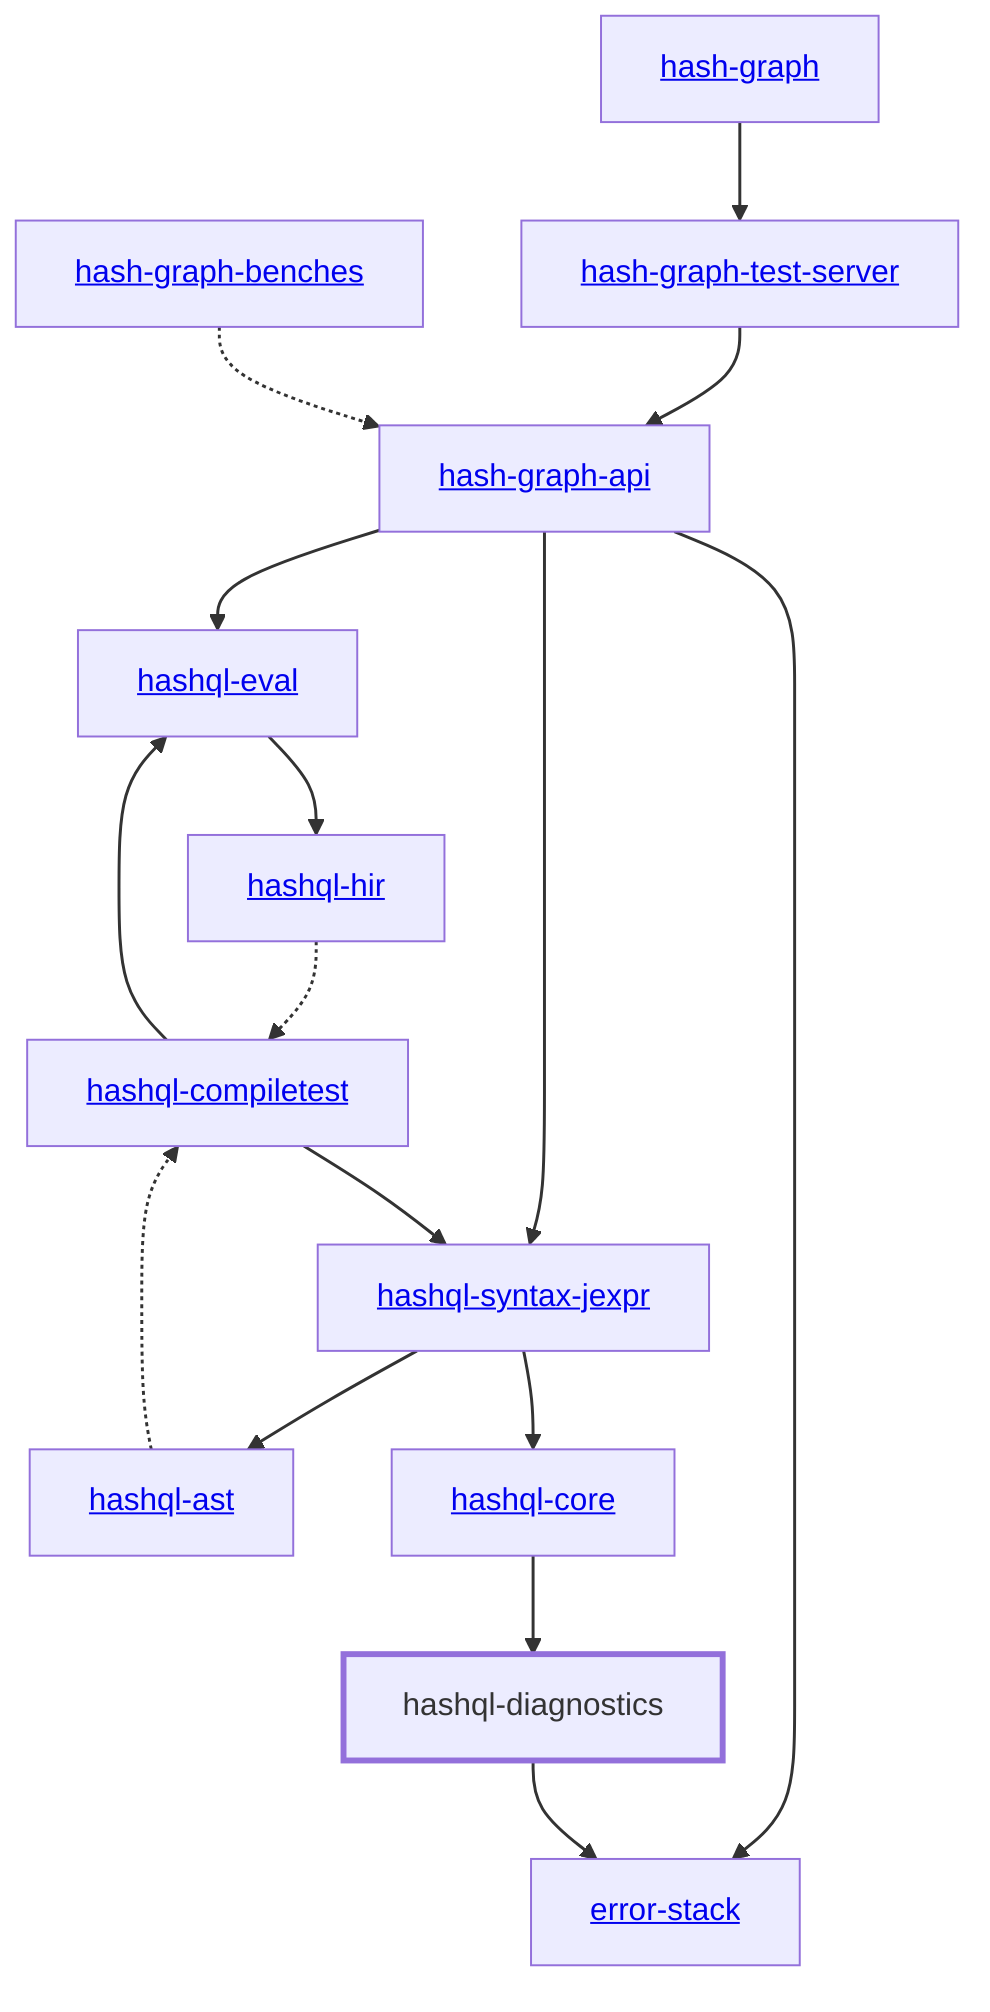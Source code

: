 graph TD
    linkStyle default stroke-width:1.5px
    classDef default stroke-width:1px
    classDef root stroke-width:3px
    classDef dev stroke-width:1px
    classDef build stroke-width:1px
    %% Legend
    %% --> : Normal dependency
    %% -.-> : Dev dependency
    %% ---> : Build dependency
    0[<a href="../hash_graph/index.html">hash-graph</a>]
    1[<a href="../hash_graph_api/index.html">hash-graph-api</a>]
    2[<a href="../hash_graph_test_server/index.html">hash-graph-test-server</a>]
    3[<a href="../hashql_ast/index.html">hashql-ast</a>]
    4[<a href="../hashql_compiletest/index.html">hashql-compiletest</a>]
    5[<a href="../hashql_core/index.html">hashql-core</a>]
    6[hashql-diagnostics]
    class 6 root
    7[<a href="../hashql_eval/index.html">hashql-eval</a>]
    8[<a href="../hashql_hir/index.html">hashql-hir</a>]
    9[<a href="../hashql_syntax_jexpr/index.html">hashql-syntax-jexpr</a>]
    10[<a href="../error_stack/index.html">error-stack</a>]
    11[<a href="../hash_graph_benches/index.html">hash-graph-benches</a>]
    0 --> 2
    1 --> 7
    1 --> 9
    1 --> 10
    2 --> 1
    3 -.-> 4
    4 --> 7
    4 --> 9
    5 --> 6
    6 --> 10
    7 --> 8
    8 -.-> 4
    9 --> 3
    9 --> 5
    11 -.-> 1